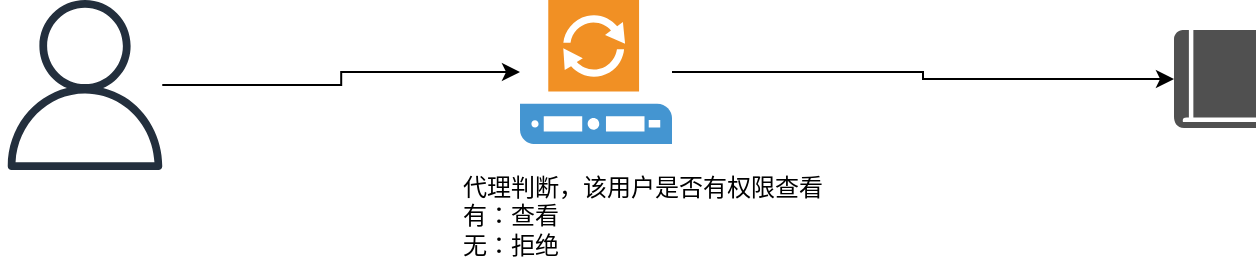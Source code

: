 <mxfile version="21.3.2" type="github">
  <diagram name="第 1 页" id="zfQmn6_-_4E3Dj6bDRYP">
    <mxGraphModel dx="1373" dy="771" grid="0" gridSize="10" guides="1" tooltips="1" connect="1" arrows="1" fold="1" page="1" pageScale="1" pageWidth="827" pageHeight="1169" math="0" shadow="0">
      <root>
        <mxCell id="0" />
        <mxCell id="1" parent="0" />
        <mxCell id="-Yh4278WZ80eF9NgIZAu-4" style="edgeStyle=orthogonalEdgeStyle;rounded=0;orthogonalLoop=1;jettySize=auto;html=1;" edge="1" parent="1" source="-Yh4278WZ80eF9NgIZAu-1" target="-Yh4278WZ80eF9NgIZAu-2">
          <mxGeometry relative="1" as="geometry" />
        </mxCell>
        <mxCell id="-Yh4278WZ80eF9NgIZAu-1" value="" style="sketch=0;outlineConnect=0;fontColor=#232F3E;gradientColor=none;fillColor=#232F3D;strokeColor=none;dashed=0;verticalLabelPosition=bottom;verticalAlign=top;align=center;html=1;fontSize=12;fontStyle=0;aspect=fixed;pointerEvents=1;shape=mxgraph.aws4.user;" vertex="1" parent="1">
          <mxGeometry x="40" y="260" width="85" height="85" as="geometry" />
        </mxCell>
        <mxCell id="-Yh4278WZ80eF9NgIZAu-5" style="edgeStyle=orthogonalEdgeStyle;rounded=0;orthogonalLoop=1;jettySize=auto;html=1;" edge="1" parent="1" source="-Yh4278WZ80eF9NgIZAu-2" target="-Yh4278WZ80eF9NgIZAu-3">
          <mxGeometry relative="1" as="geometry" />
        </mxCell>
        <mxCell id="-Yh4278WZ80eF9NgIZAu-2" value="" style="shadow=0;dashed=0;html=1;strokeColor=none;fillColor=#4495D1;labelPosition=center;verticalLabelPosition=bottom;verticalAlign=top;align=center;outlineConnect=0;shape=mxgraph.veeam.proxy_server;" vertex="1" parent="1">
          <mxGeometry x="300" y="260" width="76" height="72" as="geometry" />
        </mxCell>
        <mxCell id="-Yh4278WZ80eF9NgIZAu-3" value="" style="sketch=0;pointerEvents=1;shadow=0;dashed=0;html=1;strokeColor=none;fillColor=#505050;labelPosition=center;verticalLabelPosition=bottom;verticalAlign=top;outlineConnect=0;align=center;shape=mxgraph.office.concepts.book_journal;" vertex="1" parent="1">
          <mxGeometry x="627" y="275" width="41" height="49" as="geometry" />
        </mxCell>
        <mxCell id="-Yh4278WZ80eF9NgIZAu-6" value="&lt;div style=&quot;text-align: left;&quot;&gt;&lt;span style=&quot;background-color: initial;&quot;&gt;代理判断，该用户是否有权限查看&lt;/span&gt;&lt;/div&gt;&lt;div style=&quot;text-align: left;&quot;&gt;&lt;span style=&quot;background-color: initial;&quot;&gt;有：查看&lt;/span&gt;&lt;/div&gt;&lt;div style=&quot;text-align: left;&quot;&gt;&lt;span style=&quot;background-color: initial;&quot;&gt;无：拒绝&lt;/span&gt;&lt;/div&gt;" style="text;html=1;align=center;verticalAlign=middle;resizable=0;points=[];autosize=1;strokeColor=none;fillColor=none;" vertex="1" parent="1">
          <mxGeometry x="262" y="340" width="198" height="55" as="geometry" />
        </mxCell>
      </root>
    </mxGraphModel>
  </diagram>
</mxfile>
